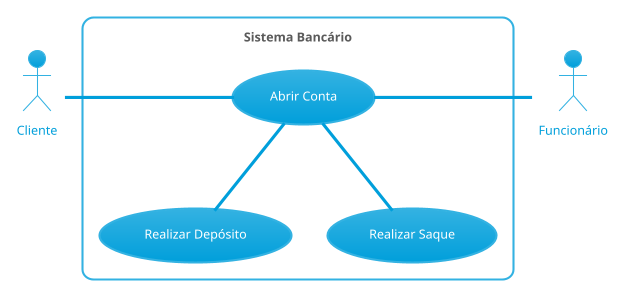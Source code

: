 @startuml Banco
!theme bluegray
' left to right direction

actor "Cliente" as Cliente
actor "Funcionário" as Funcionario

rectangle "Sistema Bancário" {
    usecase "Abrir Conta" as AbrirConta
    usecase "Realizar Depósito" as RealizarDeposito
    usecase "Realizar Saque" as RealizarSaque
}
AbrirConta -- RealizarDeposito
AbrirConta -- RealizarSaque

Cliente -right-- AbrirConta
Funcionario -left-- AbrirConta


@enduml